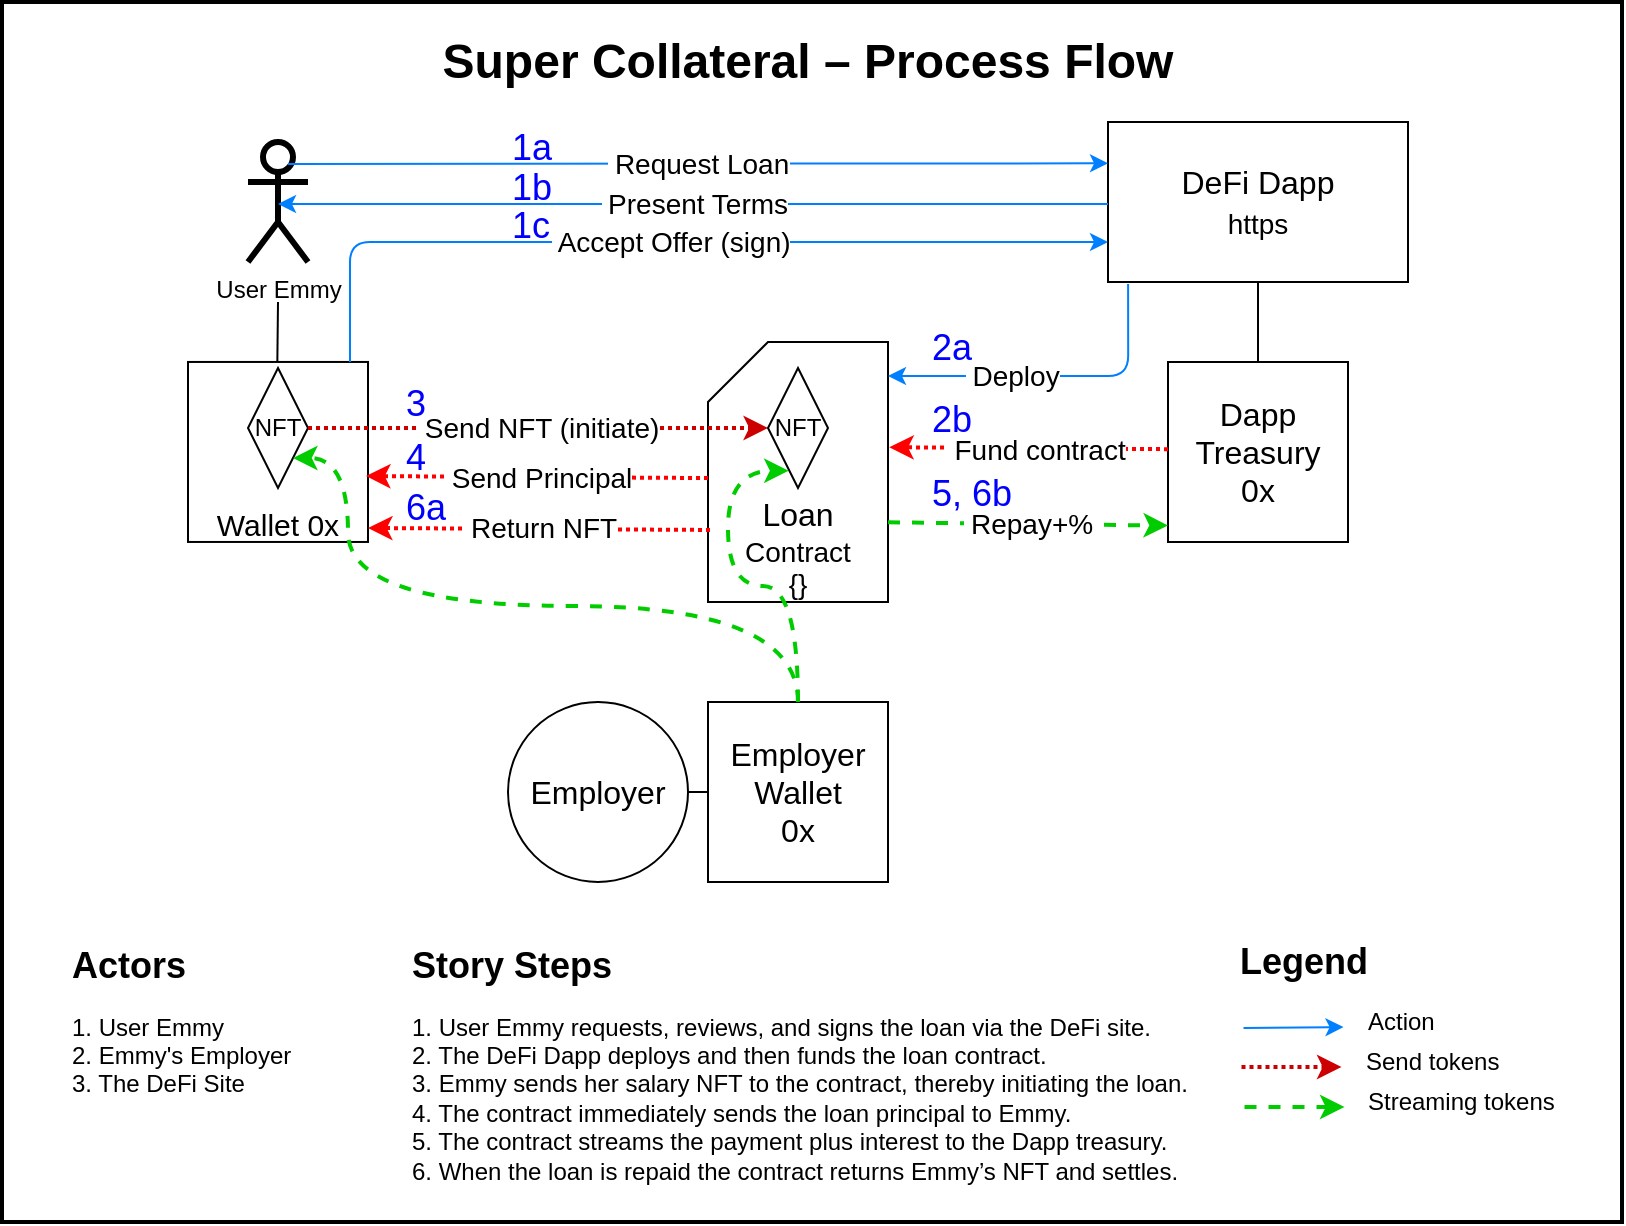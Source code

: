 <mxfile version="15.3.8" type="device"><diagram id="ve8YKfI9AwYKyib_E6ow" name="Page-1"><mxGraphModel dx="948" dy="611" grid="1" gridSize="10" guides="1" tooltips="1" connect="1" arrows="1" fold="1" page="1" pageScale="1" pageWidth="827" pageHeight="1169" math="0" shadow="0"><root><mxCell id="0"/><mxCell id="1" parent="0"/><mxCell id="_zmMKVioukvtAmdXN5hu-1" value="" style="rounded=0;whiteSpace=wrap;html=1;strokeWidth=2;fillColor=none;strokeColor=default;" parent="1" vertex="1"><mxGeometry x="17" y="170" width="810" height="610" as="geometry"/></mxCell><mxCell id="_zmMKVioukvtAmdXN5hu-16" value="&lt;div style=&quot;font-size: 18px&quot; align=&quot;left&quot;&gt;&lt;font style=&quot;font-size: 18px&quot; color=&quot;#0000FF&quot;&gt;1a&lt;/font&gt;&lt;/div&gt;" style="text;html=1;strokeColor=none;fillColor=none;align=left;verticalAlign=middle;whiteSpace=wrap;rounded=0;" parent="1" vertex="1"><mxGeometry x="270" y="233" width="20" height="20" as="geometry"/></mxCell><mxCell id="_zmMKVioukvtAmdXN5hu-19" value="&lt;font style=&quot;font-size: 16px&quot;&gt;Employer&lt;/font&gt;" style="ellipse;whiteSpace=wrap;html=1;aspect=fixed;" parent="1" vertex="1"><mxGeometry x="270" y="520" width="90" height="90" as="geometry"/></mxCell><mxCell id="93uGMBe0k2fmaU-Ir0mu-10" style="edgeStyle=orthogonalEdgeStyle;rounded=0;orthogonalLoop=1;jettySize=auto;html=1;exitX=0.5;exitY=1;exitDx=0;exitDy=0;entryX=0.5;entryY=0;entryDx=0;entryDy=0;startArrow=none;startFill=0;endArrow=none;endFill=0;" parent="1" source="_zmMKVioukvtAmdXN5hu-30" target="euFRSEvO4vOesDpvcWjM-9" edge="1"><mxGeometry relative="1" as="geometry"/></mxCell><mxCell id="_zmMKVioukvtAmdXN5hu-30" value="&lt;font style=&quot;font-size: 16px&quot;&gt;DeFi Dapp&lt;br&gt;&lt;font style=&quot;font-size: 14px&quot;&gt;https&lt;/font&gt;&lt;/font&gt;" style="rounded=0;whiteSpace=wrap;html=1;" parent="1" vertex="1"><mxGeometry x="570" y="230" width="150" height="80" as="geometry"/></mxCell><mxCell id="_zmMKVioukvtAmdXN5hu-34" value="&lt;b&gt;&lt;font style=&quot;font-size: 18px&quot;&gt;Legend&lt;/font&gt;&lt;/b&gt;" style="text;html=1;strokeColor=none;fillColor=none;align=center;verticalAlign=middle;whiteSpace=wrap;rounded=0;" parent="1" vertex="1"><mxGeometry x="647.75" y="640" width="40" height="20" as="geometry"/></mxCell><mxCell id="_zmMKVioukvtAmdXN5hu-35" value="" style="endArrow=classic;html=1;dashed=1;strokeColor=#00CC00;strokeWidth=2;" parent="1" edge="1"><mxGeometry width="50" height="50" relative="1" as="geometry"><mxPoint x="638.25" y="722.5" as="sourcePoint"/><mxPoint x="688.25" y="722.5" as="targetPoint"/></mxGeometry></mxCell><mxCell id="_zmMKVioukvtAmdXN5hu-36" value="&lt;div align=&quot;left&quot;&gt;Streaming tokens&lt;/div&gt;" style="text;html=1;strokeColor=none;fillColor=none;align=left;verticalAlign=middle;whiteSpace=wrap;rounded=0;" parent="1" vertex="1"><mxGeometry x="698.25" y="710" width="99" height="20" as="geometry"/></mxCell><mxCell id="_zmMKVioukvtAmdXN5hu-37" value="" style="endArrow=classic;html=1;strokeColor=#007FFF;" parent="1" edge="1"><mxGeometry width="50" height="50" relative="1" as="geometry"><mxPoint x="637.75" y="683" as="sourcePoint"/><mxPoint x="687.75" y="682.5" as="targetPoint"/></mxGeometry></mxCell><mxCell id="_zmMKVioukvtAmdXN5hu-38" value="&lt;div&gt;Action&lt;/div&gt;" style="text;html=1;strokeColor=none;fillColor=none;align=left;verticalAlign=middle;whiteSpace=wrap;rounded=0;" parent="1" vertex="1"><mxGeometry x="697.75" y="670" width="40" height="20" as="geometry"/></mxCell><mxCell id="_zmMKVioukvtAmdXN5hu-40" value="" style="endArrow=classic;html=1;strokeColor=#CC0000;strokeWidth=2;dashed=1;dashPattern=1 1;" parent="1" edge="1"><mxGeometry width="50" height="50" relative="1" as="geometry"><mxPoint x="636.75" y="702.5" as="sourcePoint"/><mxPoint x="686.75" y="702.5" as="targetPoint"/></mxGeometry></mxCell><mxCell id="_zmMKVioukvtAmdXN5hu-41" value="Send tokens" style="text;html=1;strokeColor=none;fillColor=none;align=left;verticalAlign=middle;whiteSpace=wrap;rounded=0;" parent="1" vertex="1"><mxGeometry x="696.75" y="690" width="70" height="20" as="geometry"/></mxCell><mxCell id="93uGMBe0k2fmaU-Ir0mu-11" style="edgeStyle=orthogonalEdgeStyle;rounded=0;orthogonalLoop=1;jettySize=auto;html=1;entryX=0.5;entryY=0;entryDx=0;entryDy=0;startArrow=none;startFill=0;endArrow=none;endFill=0;" parent="1" edge="1"><mxGeometry relative="1" as="geometry"><mxPoint x="155" y="320" as="sourcePoint"/><mxPoint x="154.67" y="349.98" as="targetPoint"/></mxGeometry></mxCell><mxCell id="euFRSEvO4vOesDpvcWjM-1" value="&lt;div&gt;User Emmy&lt;/div&gt;" style="shape=umlActor;verticalLabelPosition=bottom;verticalAlign=top;html=1;outlineConnect=0;hachureGap=4;pointerEvents=0;strokeColor=default;strokeWidth=3;" parent="1" vertex="1"><mxGeometry x="140" y="240" width="30" height="60" as="geometry"/></mxCell><mxCell id="euFRSEvO4vOesDpvcWjM-3" value="&lt;font style=&quot;font-size: 15px&quot;&gt;&lt;br&gt;&lt;br&gt;&lt;br&gt;&lt;br&gt;Wallet 0x&lt;/font&gt;&lt;font style=&quot;font-size: 15px&quot;&gt;&lt;font style=&quot;font-size: 15px&quot;&gt;&lt;br&gt;&lt;/font&gt;&lt;/font&gt;" style="rounded=0;whiteSpace=wrap;html=1;" parent="1" vertex="1"><mxGeometry x="110" y="349.98" width="90" height="90" as="geometry"/></mxCell><mxCell id="euFRSEvO4vOesDpvcWjM-5" value="NFT" style="rhombus;whiteSpace=wrap;html=1;hachureGap=4;pointerEvents=0;strokeColor=default;strokeWidth=1;" parent="1" vertex="1"><mxGeometry x="140" y="353" width="30" height="60" as="geometry"/></mxCell><mxCell id="euFRSEvO4vOesDpvcWjM-6" value="&lt;font style=&quot;font-size: 16px&quot;&gt;&lt;br&gt;&lt;br&gt;&lt;br&gt;&lt;br&gt;Loan&lt;br&gt;&lt;/font&gt;&lt;div style=&quot;font-size: 14px&quot;&gt;&lt;font style=&quot;font-size: 14px&quot;&gt;Contract&lt;br&gt;{}&lt;/font&gt;&lt;br&gt;&lt;/div&gt;" style="shape=card;whiteSpace=wrap;html=1;hachureGap=4;pointerEvents=0;strokeColor=default;strokeWidth=1;" parent="1" vertex="1"><mxGeometry x="370" y="340" width="90" height="130" as="geometry"/></mxCell><mxCell id="euFRSEvO4vOesDpvcWjM-7" value="&lt;h1 align=&quot;center&quot;&gt;Super Collateral – Process Flow&lt;br&gt;&lt;/h1&gt;&lt;p align=&quot;center&quot;&gt;&lt;br&gt;&lt;br&gt;&lt;/p&gt;" style="text;html=1;strokeColor=none;fillColor=none;spacing=5;spacingTop=-20;whiteSpace=wrap;overflow=hidden;rounded=0;hachureGap=4;pointerEvents=0;align=center;" parent="1" vertex="1"><mxGeometry x="20" y="180" width="800" height="40" as="geometry"/></mxCell><mxCell id="euFRSEvO4vOesDpvcWjM-8" value="&amp;nbsp;&lt;font style=&quot;font-size: 14px&quot;&gt;Present Terms&lt;br&gt;&lt;/font&gt;" style="endArrow=none;html=1;strokeColor=#007FFF;exitX=0.5;exitY=0.5;exitDx=0;exitDy=0;exitPerimeter=0;startArrow=classic;startFill=1;endFill=0;" parent="1" edge="1"><mxGeometry width="50" height="50" relative="1" as="geometry"><mxPoint x="155" y="271" as="sourcePoint"/><mxPoint x="570" y="271" as="targetPoint"/></mxGeometry></mxCell><mxCell id="euFRSEvO4vOesDpvcWjM-9" value="&lt;font style=&quot;font-size: 16px&quot;&gt;&lt;font style=&quot;font-size: 16px&quot;&gt;Dapp Treasury&lt;/font&gt;&lt;br&gt;0x&lt;/font&gt;&lt;font style=&quot;font-size: 16px&quot;&gt;&lt;font style=&quot;font-size: 16px&quot;&gt;&lt;br&gt;&lt;/font&gt;&lt;/font&gt;" style="rounded=0;whiteSpace=wrap;html=1;" parent="1" vertex="1"><mxGeometry x="600" y="350" width="90" height="90" as="geometry"/></mxCell><mxCell id="euFRSEvO4vOesDpvcWjM-10" value="&amp;nbsp;&lt;font style=&quot;font-size: 14px&quot;&gt;Deploy &lt;br&gt;&lt;/font&gt;" style="endArrow=classic;html=1;strokeColor=#007FFF;exitX=0.067;exitY=1.013;exitDx=0;exitDy=0;exitPerimeter=0;edgeStyle=orthogonalEdgeStyle;" parent="1" source="_zmMKVioukvtAmdXN5hu-30" target="euFRSEvO4vOesDpvcWjM-6" edge="1"><mxGeometry x="0.255" width="50" height="50" relative="1" as="geometry"><mxPoint x="170" y="520" as="sourcePoint"/><mxPoint x="473" y="357" as="targetPoint"/><Array as="points"><mxPoint x="580" y="357"/></Array><mxPoint as="offset"/></mxGeometry></mxCell><mxCell id="euFRSEvO4vOesDpvcWjM-11" value="" style="endArrow=classic;html=1;strokeColor=#FF0000;exitX=0;exitY=0.5;exitDx=0;exitDy=0;entryX=1.007;entryY=0.367;entryDx=0;entryDy=0;entryPerimeter=0;strokeWidth=2;dashed=1;dashPattern=1 1;" parent="1" edge="1"><mxGeometry width="50" height="50" relative="1" as="geometry"><mxPoint x="600" y="393.58" as="sourcePoint"/><mxPoint x="460.63" y="392.61" as="targetPoint"/></mxGeometry></mxCell><mxCell id="euFRSEvO4vOesDpvcWjM-12" value="&amp;nbsp;&lt;font style=&quot;font-size: 14px&quot;&gt;Fund contract &lt;br&gt;&lt;/font&gt;" style="edgeLabel;html=1;align=center;verticalAlign=middle;resizable=0;points=[];" parent="euFRSEvO4vOesDpvcWjM-11" vertex="1" connectable="0"><mxGeometry x="-0.046" y="1" relative="1" as="geometry"><mxPoint as="offset"/></mxGeometry></mxCell><mxCell id="euFRSEvO4vOesDpvcWjM-13" value="&amp;nbsp;&lt;font style=&quot;font-size: 14px&quot;&gt;Send NFT (initiate) &lt;br&gt;&lt;/font&gt;" style="endArrow=classic;html=1;strokeColor=#CC0000;strokeWidth=2;dashed=1;dashPattern=1 1;exitX=1;exitY=0.5;exitDx=0;exitDy=0;entryX=0;entryY=0.5;entryDx=0;entryDy=0;" parent="1" source="euFRSEvO4vOesDpvcWjM-5" target="euFRSEvO4vOesDpvcWjM-14" edge="1"><mxGeometry width="50" height="50" relative="1" as="geometry"><mxPoint x="257.5" y="382.5" as="sourcePoint"/><mxPoint x="340" y="384" as="targetPoint"/></mxGeometry></mxCell><mxCell id="euFRSEvO4vOesDpvcWjM-14" value="NFT" style="rhombus;whiteSpace=wrap;html=1;hachureGap=4;pointerEvents=0;strokeColor=default;strokeWidth=1;" parent="1" vertex="1"><mxGeometry x="400" y="353" width="30" height="60" as="geometry"/></mxCell><mxCell id="euFRSEvO4vOesDpvcWjM-20" value="&amp;nbsp;&lt;font style=&quot;font-size: 14px&quot;&gt;Send Principal &lt;br&gt;&lt;/font&gt;" style="endArrow=classic;html=1;strokeColor=#FF0000;exitX=0.01;exitY=0.364;exitDx=0;exitDy=0;exitPerimeter=0;entryX=1;entryY=0.357;entryDx=0;entryDy=0;entryPerimeter=0;dashed=1;dashPattern=1 1;strokeWidth=2;" parent="1" edge="1"><mxGeometry width="50" height="50" relative="1" as="geometry"><mxPoint x="370" y="408.02" as="sourcePoint"/><mxPoint x="199" y="407.04" as="targetPoint"/></mxGeometry></mxCell><mxCell id="euFRSEvO4vOesDpvcWjM-21" value="" style="endArrow=classic;html=1;dashed=1;strokeColor=#00CC00;strokeWidth=2;exitX=0.5;exitY=0;exitDx=0;exitDy=0;entryX=1;entryY=1;entryDx=0;entryDy=0;edgeStyle=orthogonalEdgeStyle;curved=1;" parent="1" source="93uGMBe0k2fmaU-Ir0mu-1" target="euFRSEvO4vOesDpvcWjM-5" edge="1"><mxGeometry width="50" height="50" relative="1" as="geometry"><mxPoint x="609" y="539.5" as="sourcePoint"/><mxPoint x="659" y="539.5" as="targetPoint"/><Array as="points"><mxPoint x="415" y="472"/><mxPoint x="190" y="472"/><mxPoint x="190" y="398"/></Array></mxGeometry></mxCell><mxCell id="euFRSEvO4vOesDpvcWjM-24" value="&amp;nbsp;&lt;font style=&quot;font-size: 14px&quot;&gt;Repay+%&lt;/font&gt;" style="endArrow=classic;html=1;dashed=1;strokeColor=#00CC00;strokeWidth=2;exitX=1;exitY=0.613;exitDx=0;exitDy=0;exitPerimeter=0;entryX=0;entryY=0.788;entryDx=0;entryDy=0;entryPerimeter=0;" parent="1" edge="1"><mxGeometry width="50" height="50" relative="1" as="geometry"><mxPoint x="460" y="430.17" as="sourcePoint"/><mxPoint x="600" y="431.8" as="targetPoint"/></mxGeometry></mxCell><mxCell id="euFRSEvO4vOesDpvcWjM-25" value="&lt;font style=&quot;font-size: 18px&quot; color=&quot;#0000FF&quot;&gt;2a&lt;/font&gt;" style="text;html=1;strokeColor=none;fillColor=none;align=left;verticalAlign=middle;whiteSpace=wrap;rounded=0;" parent="1" vertex="1"><mxGeometry x="480" y="333" width="30" height="20" as="geometry"/></mxCell><mxCell id="euFRSEvO4vOesDpvcWjM-26" value="&lt;font style=&quot;font-size: 18px&quot; color=&quot;#0000FF&quot;&gt;2b&lt;/font&gt;" style="text;html=1;strokeColor=none;fillColor=none;align=left;verticalAlign=middle;whiteSpace=wrap;rounded=0;" parent="1" vertex="1"><mxGeometry x="480" y="368.88" width="30" height="20" as="geometry"/></mxCell><mxCell id="euFRSEvO4vOesDpvcWjM-27" value="&lt;font style=&quot;font-size: 18px&quot; color=&quot;#0000FF&quot;&gt;3&lt;/font&gt;" style="text;html=1;strokeColor=none;fillColor=none;align=left;verticalAlign=middle;whiteSpace=wrap;rounded=0;" parent="1" vertex="1"><mxGeometry x="216.75" y="355.98" width="20" height="30" as="geometry"/></mxCell><mxCell id="euFRSEvO4vOesDpvcWjM-28" value="&lt;font style=&quot;font-size: 18px&quot; color=&quot;#0000FF&quot;&gt;4&lt;/font&gt;" style="text;html=1;strokeColor=none;fillColor=none;align=left;verticalAlign=middle;whiteSpace=wrap;rounded=0;" parent="1" vertex="1"><mxGeometry x="216.75" y="387.52" width="20" height="20" as="geometry"/></mxCell><mxCell id="euFRSEvO4vOesDpvcWjM-29" value="&lt;font style=&quot;font-size: 18px&quot; color=&quot;#0000FF&quot;&gt;5, 6b&lt;/font&gt;" style="text;html=1;strokeColor=none;fillColor=none;align=left;verticalAlign=middle;whiteSpace=wrap;rounded=0;" parent="1" vertex="1"><mxGeometry x="480" y="405.52" width="60" height="20" as="geometry"/></mxCell><mxCell id="euFRSEvO4vOesDpvcWjM-30" value="&lt;h1 style=&quot;font-size: 18px&quot;&gt;Story Steps&lt;br&gt;&lt;/h1&gt;&lt;p&gt;1. User Emmy requests, reviews, and signs the loan via the DeFi site.&lt;br&gt;2. The DeFi Dapp deploys and then funds the loan contract. &lt;br&gt;3. Emmy sends her salary NFT to the contract, thereby initiating the loan.&lt;br&gt;4. The contract immediately sends the loan principal to Emmy. &lt;br&gt;5. The contract streams the payment plus interest to the Dapp treasury.&lt;br&gt;6. When the loan is repaid the contract returns Emmy’s  NFT and settles.&lt;br&gt;&lt;/p&gt;" style="text;html=1;strokeColor=none;fillColor=none;spacing=5;spacingTop=-20;whiteSpace=wrap;overflow=hidden;rounded=0;hachureGap=4;pointerEvents=0;" parent="1" vertex="1"><mxGeometry x="216.75" y="640" width="401" height="130" as="geometry"/></mxCell><mxCell id="euFRSEvO4vOesDpvcWjM-31" value="&lt;h1 style=&quot;font-size: 18px&quot;&gt;Actors&lt;br&gt;&lt;/h1&gt;&lt;p&gt;1. User Emmy&lt;br&gt;2. Emmy's Employer&lt;br&gt;3. The DeFi Site&lt;br&gt;&lt;br&gt;&lt;/p&gt;" style="text;html=1;strokeColor=none;fillColor=none;spacing=5;spacingTop=-20;whiteSpace=wrap;overflow=hidden;rounded=0;hachureGap=4;pointerEvents=0;" parent="1" vertex="1"><mxGeometry x="46.75" y="640" width="170" height="120" as="geometry"/></mxCell><mxCell id="93uGMBe0k2fmaU-Ir0mu-12" style="edgeStyle=orthogonalEdgeStyle;rounded=0;orthogonalLoop=1;jettySize=auto;html=1;exitX=0;exitY=0.5;exitDx=0;exitDy=0;entryX=1;entryY=0.5;entryDx=0;entryDy=0;startArrow=none;startFill=0;endArrow=none;endFill=0;" parent="1" source="93uGMBe0k2fmaU-Ir0mu-1" target="_zmMKVioukvtAmdXN5hu-19" edge="1"><mxGeometry relative="1" as="geometry"/></mxCell><mxCell id="93uGMBe0k2fmaU-Ir0mu-1" value="&lt;font style=&quot;font-size: 16px&quot;&gt;&lt;font style=&quot;font-size: 16px&quot;&gt;Employer Wallet&lt;/font&gt;&lt;br&gt;0x&lt;/font&gt;&lt;font style=&quot;font-size: 16px&quot;&gt;&lt;font style=&quot;font-size: 16px&quot;&gt;&lt;br&gt;&lt;/font&gt;&lt;/font&gt;" style="rounded=0;whiteSpace=wrap;html=1;" parent="1" vertex="1"><mxGeometry x="370" y="520" width="90" height="90" as="geometry"/></mxCell><mxCell id="93uGMBe0k2fmaU-Ir0mu-5" value="&amp;nbsp;&lt;font style=&quot;font-size: 14px&quot;&gt;Accept Offer (sign)&lt;br&gt;&lt;/font&gt;" style="endArrow=classic;html=1;strokeColor=#007FFF;edgeStyle=orthogonalEdgeStyle;entryX=0;entryY=0.75;entryDx=0;entryDy=0;" parent="1" target="_zmMKVioukvtAmdXN5hu-30" edge="1"><mxGeometry width="50" height="50" relative="1" as="geometry"><mxPoint x="191" y="350" as="sourcePoint"/><mxPoint x="570" y="295" as="targetPoint"/><Array as="points"><mxPoint x="191" y="290"/></Array></mxGeometry></mxCell><mxCell id="93uGMBe0k2fmaU-Ir0mu-6" value="&amp;nbsp;&lt;font style=&quot;font-size: 14px&quot;&gt;Request Loan &lt;br&gt;&lt;/font&gt;" style="endArrow=classic;html=1;strokeColor=#007FFF;" parent="1" edge="1"><mxGeometry width="50" height="50" relative="1" as="geometry"><mxPoint x="160" y="251" as="sourcePoint"/><mxPoint x="570" y="250.67" as="targetPoint"/></mxGeometry></mxCell><mxCell id="93uGMBe0k2fmaU-Ir0mu-7" value="&amp;nbsp;&lt;font style=&quot;font-size: 14px&quot;&gt;Return NFT&lt;br&gt;&lt;/font&gt;" style="endArrow=classic;html=1;strokeColor=#FF0000;exitX=0.01;exitY=0.364;exitDx=0;exitDy=0;exitPerimeter=0;entryX=1;entryY=0.357;entryDx=0;entryDy=0;entryPerimeter=0;dashed=1;dashPattern=1 1;strokeWidth=2;" parent="1" edge="1"><mxGeometry width="50" height="50" relative="1" as="geometry"><mxPoint x="371" y="433.98" as="sourcePoint"/><mxPoint x="200" y="433" as="targetPoint"/></mxGeometry></mxCell><mxCell id="93uGMBe0k2fmaU-Ir0mu-9" value="&lt;font style=&quot;font-size: 18px&quot; color=&quot;#0000FF&quot;&gt;6a&lt;/font&gt;" style="text;html=1;strokeColor=none;fillColor=none;align=left;verticalAlign=middle;whiteSpace=wrap;rounded=0;" parent="1" vertex="1"><mxGeometry x="216.75" y="413" width="33.25" height="20" as="geometry"/></mxCell><mxCell id="93uGMBe0k2fmaU-Ir0mu-13" value="&lt;font style=&quot;font-size: 18px&quot; color=&quot;#0000FF&quot;&gt;1b&lt;/font&gt;" style="text;html=1;strokeColor=none;fillColor=none;align=left;verticalAlign=middle;whiteSpace=wrap;rounded=0;" parent="1" vertex="1"><mxGeometry x="270" y="253" width="30" height="20" as="geometry"/></mxCell><mxCell id="93uGMBe0k2fmaU-Ir0mu-15" value="&lt;font style=&quot;font-size: 18px&quot; color=&quot;#0000FF&quot;&gt;1c&lt;/font&gt;" style="text;html=1;strokeColor=none;fillColor=none;align=left;verticalAlign=middle;whiteSpace=wrap;rounded=0;" parent="1" vertex="1"><mxGeometry x="270" y="272" width="30" height="20" as="geometry"/></mxCell><mxCell id="93uGMBe0k2fmaU-Ir0mu-20" value="" style="endArrow=classic;html=1;dashed=1;strokeColor=#00CC00;strokeWidth=2;edgeStyle=orthogonalEdgeStyle;curved=1;entryX=0.344;entryY=0.856;entryDx=0;entryDy=0;entryPerimeter=0;" parent="1" target="euFRSEvO4vOesDpvcWjM-14" edge="1"><mxGeometry width="50" height="50" relative="1" as="geometry"><mxPoint x="415" y="520" as="sourcePoint"/><mxPoint x="422.51" y="405.98" as="targetPoint"/><Array as="points"><mxPoint x="415" y="462"/><mxPoint x="380" y="462"/><mxPoint x="380" y="404"/></Array></mxGeometry></mxCell></root></mxGraphModel></diagram></mxfile>